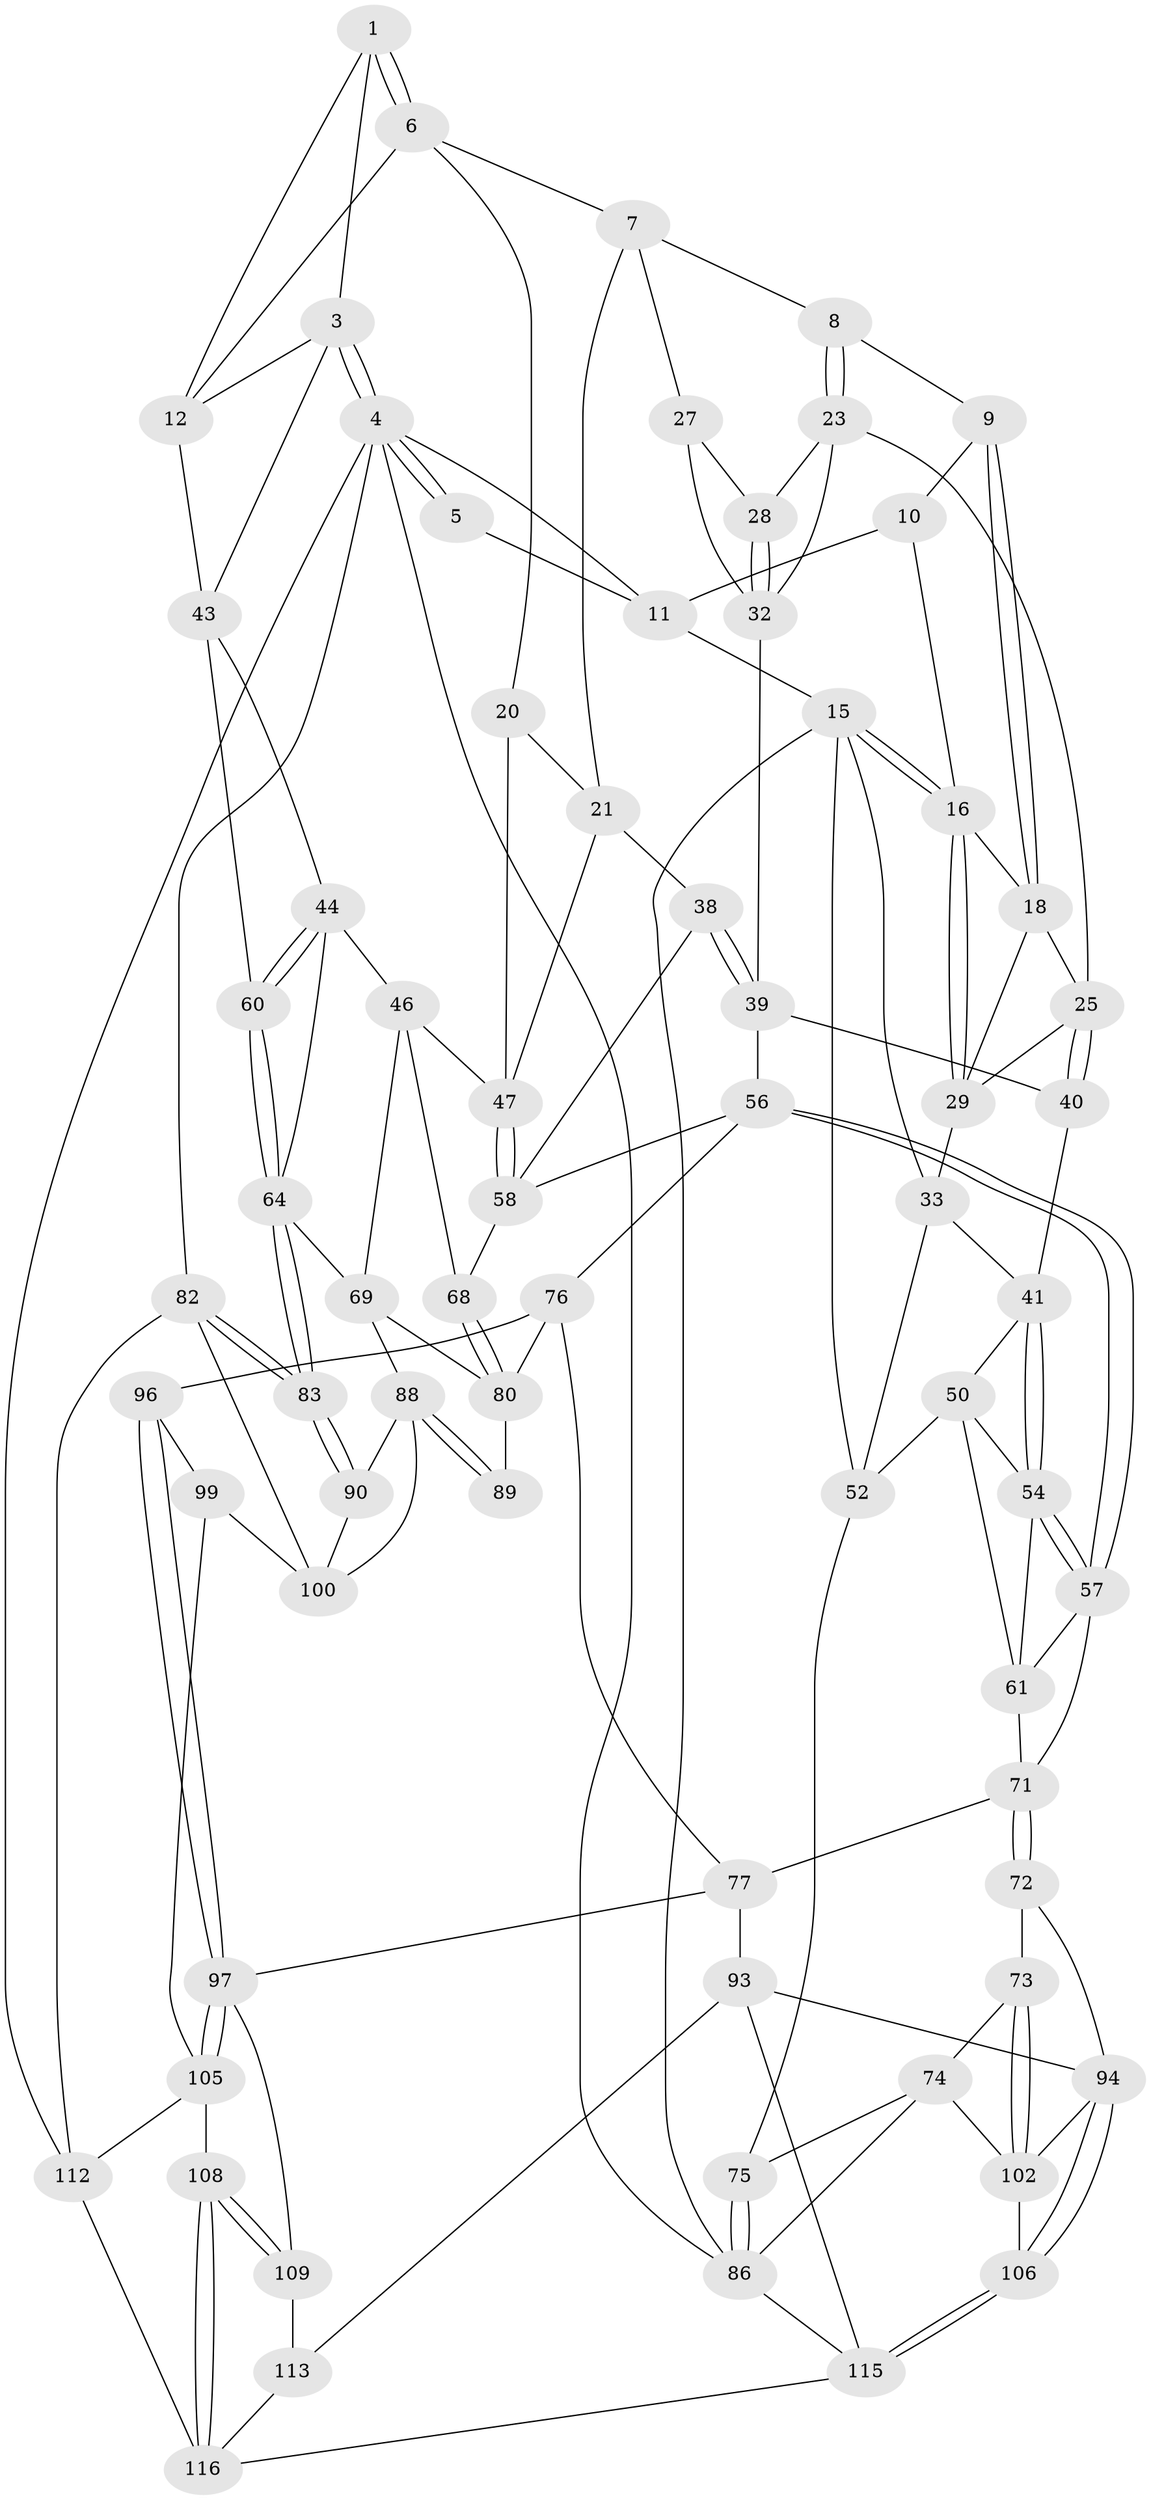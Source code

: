 // Generated by graph-tools (version 1.1) at 2025/52/02/27/25 19:52:44]
// undirected, 71 vertices, 161 edges
graph export_dot {
graph [start="1"]
  node [color=gray90,style=filled];
  1 [pos="+0.7326414371839879+0",super="+2"];
  3 [pos="+1+0",super="+31"];
  4 [pos="+1+0",super="+81"];
  5 [pos="+0.7293538968108804+0"];
  6 [pos="+0.6981852035013669+0.0804342138446982",super="+14"];
  7 [pos="+0.5731792254771361+0.11126313983218875",super="+22"];
  8 [pos="+0.5026635104855611+0.07800866537767777"];
  9 [pos="+0.44599111574903494+0.015707472870375817"];
  10 [pos="+0.35173286898164086+0"];
  11 [pos="+0.3520274946396858+0"];
  12 [pos="+0.8342403697402823+0.16891654060229477",super="+13"];
  15 [pos="+0+0.17807926292417697",super="+35"];
  16 [pos="+0+0.16693756089849432",super="+17"];
  18 [pos="+0.4090989365770138+0.2276681843482384",super="+19"];
  20 [pos="+0.7717917464457535+0.23792623610039149"];
  21 [pos="+0.62547062469991+0.25844270170913597",super="+37"];
  23 [pos="+0.49525377338393145+0.20344692085958616",super="+24"];
  25 [pos="+0.410744307077406+0.2914050823885985",super="+26"];
  27 [pos="+0.6210745645156189+0.2592683028280096"];
  28 [pos="+0.578415766385986+0.2500701405626453"];
  29 [pos="+0.23782216154103328+0.12299187272136189",super="+30"];
  32 [pos="+0.4282198576309883+0.2929773328394913",super="+36"];
  33 [pos="+0.2114544657048126+0.25576318920334684",super="+34"];
  38 [pos="+0.6225508560772445+0.4621432270946743"];
  39 [pos="+0.5447249052773613+0.39338230142868663",super="+53"];
  40 [pos="+0.4023102340406398+0.3241231719229029"];
  41 [pos="+0.3775357446544742+0.33915607171903",super="+42"];
  43 [pos="+0.8765167277004876+0.2707376349135003",super="+49"];
  44 [pos="+0.8845651166935777+0.3409290593142579",super="+45"];
  46 [pos="+0.842581776850283+0.43524844857985173",super="+67"];
  47 [pos="+0.7368746183171117+0.4172855432810017",super="+48"];
  50 [pos="+0.26665113413578834+0.3931930387119804",super="+51"];
  52 [pos="+0.20504849378543355+0.44601393697717023",super="+70"];
  54 [pos="+0.32571122798451163+0.4077738445694541",super="+55"];
  56 [pos="+0.43074439171180656+0.4714599648504173",super="+66"];
  57 [pos="+0.40773735701380187+0.4740971893388741",super="+63"];
  58 [pos="+0.6577814000785879+0.4947236486695716",super="+59"];
  60 [pos="+1+0.5445788750458921"];
  61 [pos="+0.3035061919599729+0.4957735513698069",super="+62"];
  64 [pos="+1+0.6340575593407513",super="+65"];
  68 [pos="+0.7041975861604635+0.5250652354986534"];
  69 [pos="+0.9491011671914744+0.6151505405459605",super="+79"];
  71 [pos="+0.2104875547062357+0.6419480573258475",super="+78"];
  72 [pos="+0.1859813503787854+0.657815920245509"];
  73 [pos="+0.17710826105130661+0.6600494474023171"];
  74 [pos="+0.17631269888429757+0.6601444053348573",super="+104"];
  75 [pos="+0+0.6302173427034117"];
  76 [pos="+0.5186978889329862+0.6315372952279269",super="+85"];
  77 [pos="+0.41123111781856986+0.6760611807615856",super="+92"];
  80 [pos="+0.7542409846351628+0.6481668731989524",super="+84"];
  82 [pos="+1+1",super="+111"];
  83 [pos="+1+0.984509731217353"];
  86 [pos="+0+1",super="+87"];
  88 [pos="+0.8008687555340412+0.7775615649955979",super="+91"];
  89 [pos="+0.7748824341295314+0.7725828152033274"];
  90 [pos="+0.9997044780875884+0.9056525173526344"];
  93 [pos="+0.3652611722928946+0.885764721104199",super="+114"];
  94 [pos="+0.33612831199740684+0.881676962691034",super="+95"];
  96 [pos="+0.5946783794274692+0.7428844825393575"];
  97 [pos="+0.5883558696051538+0.8167566244058939",super="+98"];
  99 [pos="+0.704241173305311+0.7846630004749967",super="+101"];
  100 [pos="+0.7548259954062927+0.8711276031500849",super="+110"];
  102 [pos="+0.1983115677550619+0.8751836196049421",super="+103"];
  105 [pos="+0.6168727423936657+0.8649019410221317",super="+107"];
  106 [pos="+0.22786564833724948+0.9592968624498283"];
  108 [pos="+0.5661432650357601+0.9360947840259243"];
  109 [pos="+0.4926454161864352+0.907661439775855"];
  112 [pos="+0.7003014546168062+1",super="+117"];
  113 [pos="+0.49433978280061974+0.946300830746014"];
  115 [pos="+0.15461927269727954+1",super="+119"];
  116 [pos="+0.5325981168751431+0.9879864464353844",super="+118"];
  1 -- 6;
  1 -- 6;
  1 -- 3;
  1 -- 12;
  3 -- 4;
  3 -- 4;
  3 -- 12;
  3 -- 43;
  4 -- 5;
  4 -- 5;
  4 -- 11;
  4 -- 112;
  4 -- 82;
  4 -- 86;
  5 -- 11;
  6 -- 7;
  6 -- 12;
  6 -- 20;
  7 -- 8;
  7 -- 27;
  7 -- 21;
  8 -- 9;
  8 -- 23;
  8 -- 23;
  9 -- 10;
  9 -- 18;
  9 -- 18;
  10 -- 11;
  10 -- 16;
  11 -- 15;
  12 -- 43;
  15 -- 16;
  15 -- 16;
  15 -- 86;
  15 -- 33;
  15 -- 52;
  16 -- 29;
  16 -- 29;
  16 -- 18;
  18 -- 25;
  18 -- 29;
  20 -- 21;
  20 -- 47;
  21 -- 38;
  21 -- 47;
  23 -- 28;
  23 -- 32;
  23 -- 25;
  25 -- 40;
  25 -- 40;
  25 -- 29;
  27 -- 28;
  27 -- 32;
  28 -- 32;
  28 -- 32;
  29 -- 33;
  32 -- 39;
  33 -- 52;
  33 -- 41;
  38 -- 39;
  38 -- 39;
  38 -- 58;
  39 -- 40;
  39 -- 56;
  40 -- 41;
  41 -- 54;
  41 -- 54;
  41 -- 50;
  43 -- 44;
  43 -- 60;
  44 -- 60;
  44 -- 60;
  44 -- 64;
  44 -- 46;
  46 -- 47;
  46 -- 68;
  46 -- 69;
  47 -- 58;
  47 -- 58;
  50 -- 54;
  50 -- 52;
  50 -- 61;
  52 -- 75;
  54 -- 57;
  54 -- 57;
  54 -- 61;
  56 -- 57;
  56 -- 57;
  56 -- 58;
  56 -- 76;
  57 -- 61;
  57 -- 71;
  58 -- 68;
  60 -- 64;
  60 -- 64;
  61 -- 71;
  64 -- 83;
  64 -- 83;
  64 -- 69;
  68 -- 80;
  68 -- 80;
  69 -- 80;
  69 -- 88;
  71 -- 72;
  71 -- 72;
  71 -- 77;
  72 -- 73;
  72 -- 94;
  73 -- 74;
  73 -- 102;
  73 -- 102;
  74 -- 75;
  74 -- 102;
  74 -- 86;
  75 -- 86;
  75 -- 86;
  76 -- 77;
  76 -- 80;
  76 -- 96;
  77 -- 97;
  77 -- 93;
  80 -- 89;
  82 -- 83;
  82 -- 83;
  82 -- 112;
  82 -- 100;
  83 -- 90;
  83 -- 90;
  86 -- 115;
  88 -- 89;
  88 -- 89;
  88 -- 90;
  88 -- 100;
  90 -- 100;
  93 -- 94;
  93 -- 113;
  93 -- 115;
  94 -- 106;
  94 -- 106;
  94 -- 102;
  96 -- 97;
  96 -- 97;
  96 -- 99;
  97 -- 105;
  97 -- 105;
  97 -- 109;
  99 -- 105;
  99 -- 100;
  102 -- 106;
  105 -- 112;
  105 -- 108;
  106 -- 115;
  106 -- 115;
  108 -- 109;
  108 -- 109;
  108 -- 116;
  108 -- 116;
  109 -- 113;
  112 -- 116;
  113 -- 116;
  115 -- 116;
}
